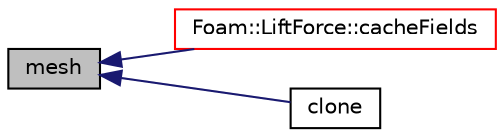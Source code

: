 digraph "mesh"
{
  bgcolor="transparent";
  edge [fontname="Helvetica",fontsize="10",labelfontname="Helvetica",labelfontsize="10"];
  node [fontname="Helvetica",fontsize="10",shape=record];
  rankdir="LR";
  Node187 [label="mesh",height=0.2,width=0.4,color="black", fillcolor="grey75", style="filled", fontcolor="black"];
  Node187 -> Node188 [dir="back",color="midnightblue",fontsize="10",style="solid",fontname="Helvetica"];
  Node188 [label="Foam::LiftForce::cacheFields",height=0.2,width=0.4,color="red",URL="$a25265.html#a6005414ac27ae3e0b5a783ba216c1906",tooltip="Cache fields. "];
  Node187 -> Node190 [dir="back",color="midnightblue",fontsize="10",style="solid",fontname="Helvetica"];
  Node190 [label="clone",height=0.2,width=0.4,color="black",URL="$a25285.html#ac7eaa8b220cc46ce90a03b7fc312138e",tooltip="Construct and return a clone. "];
}
